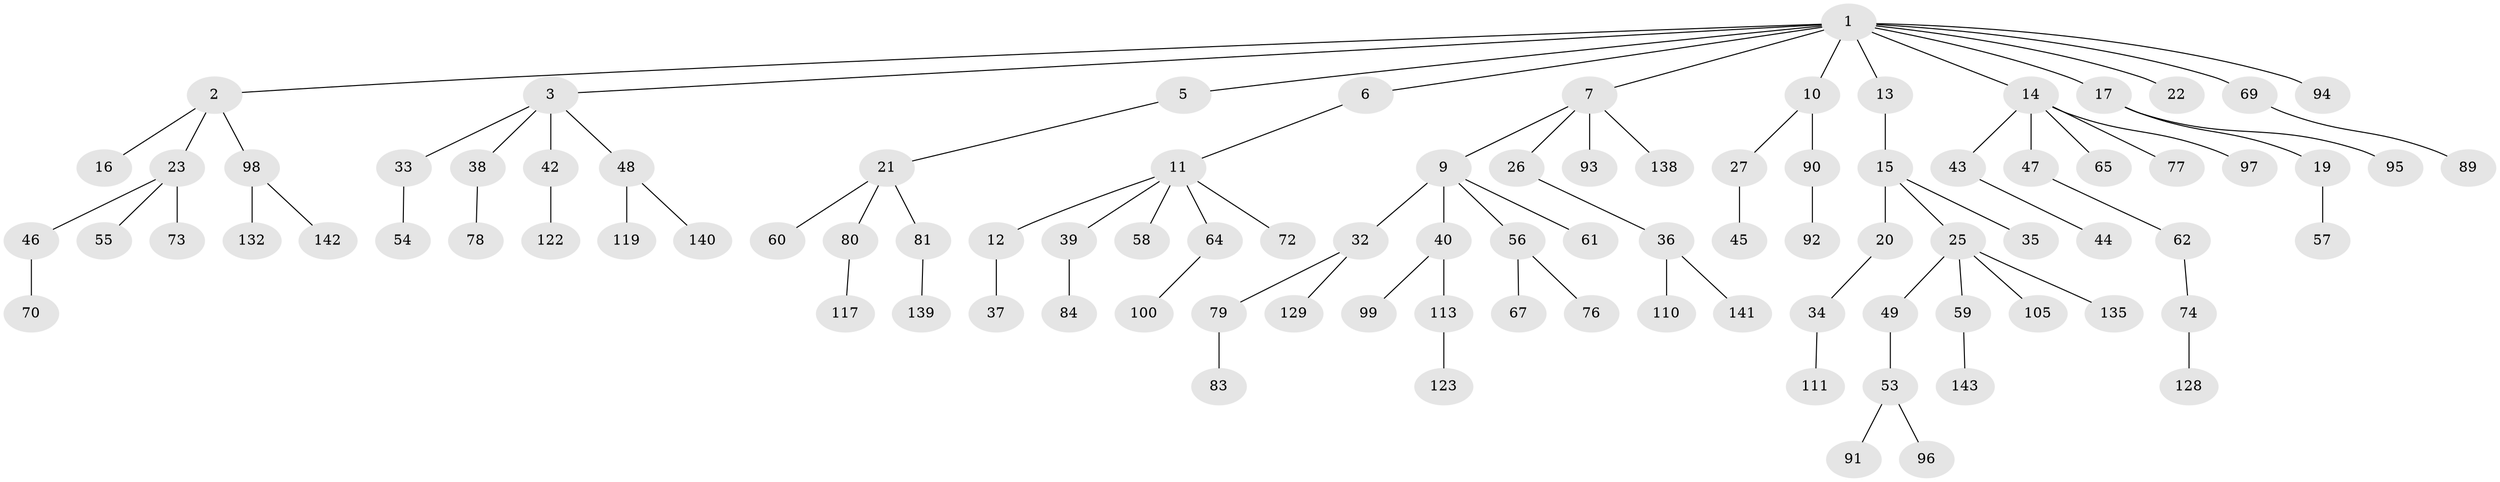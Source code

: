 // original degree distribution, {6: 0.006993006993006993, 4: 0.055944055944055944, 5: 0.027972027972027972, 8: 0.006993006993006993, 2: 0.2867132867132867, 3: 0.16783216783216784, 1: 0.44755244755244755}
// Generated by graph-tools (version 1.1) at 2025/11/02/27/25 16:11:26]
// undirected, 96 vertices, 95 edges
graph export_dot {
graph [start="1"]
  node [color=gray90,style=filled];
  1 [super="+4"];
  2;
  3 [super="+29"];
  5;
  6;
  7 [super="+8"];
  9 [super="+18"];
  10;
  11 [super="+24"];
  12 [super="+116"];
  13;
  14 [super="+31"];
  15 [super="+120"];
  16;
  17;
  19 [super="+41"];
  20;
  21 [super="+28"];
  22 [super="+109"];
  23 [super="+30"];
  25 [super="+51"];
  26;
  27;
  32;
  33 [super="+63"];
  34 [super="+125"];
  35;
  36 [super="+75"];
  37;
  38 [super="+52"];
  39 [super="+108"];
  40 [super="+88"];
  42 [super="+106"];
  43 [super="+50"];
  44;
  45 [super="+136"];
  46 [super="+87"];
  47 [super="+104"];
  48 [super="+103"];
  49;
  53 [super="+71"];
  54;
  55 [super="+126"];
  56;
  57;
  58;
  59 [super="+82"];
  60 [super="+86"];
  61;
  62 [super="+66"];
  64 [super="+131"];
  65;
  67 [super="+68"];
  69;
  70 [super="+127"];
  72;
  73;
  74;
  76 [super="+112"];
  77;
  78 [super="+85"];
  79 [super="+121"];
  80 [super="+101"];
  81;
  83 [super="+133"];
  84;
  89;
  90;
  91 [super="+102"];
  92;
  93;
  94 [super="+137"];
  95 [super="+107"];
  96;
  97;
  98 [super="+118"];
  99 [super="+134"];
  100 [super="+115"];
  105;
  110;
  111 [super="+114"];
  113;
  117;
  119;
  122;
  123 [super="+124"];
  128;
  129 [super="+130"];
  132;
  135;
  138;
  139;
  140;
  141;
  142;
  143;
  1 -- 2;
  1 -- 3;
  1 -- 6;
  1 -- 22;
  1 -- 69;
  1 -- 5;
  1 -- 7;
  1 -- 10;
  1 -- 13;
  1 -- 14;
  1 -- 17;
  1 -- 94;
  2 -- 16;
  2 -- 23;
  2 -- 98;
  3 -- 33;
  3 -- 38;
  3 -- 48;
  3 -- 42;
  5 -- 21;
  6 -- 11;
  7 -- 138;
  7 -- 9;
  7 -- 26;
  7 -- 93;
  9 -- 32;
  9 -- 40;
  9 -- 56;
  9 -- 61;
  10 -- 27;
  10 -- 90;
  11 -- 12;
  11 -- 64;
  11 -- 72;
  11 -- 58;
  11 -- 39;
  12 -- 37;
  13 -- 15;
  14 -- 47;
  14 -- 65;
  14 -- 97;
  14 -- 43;
  14 -- 77;
  15 -- 20;
  15 -- 25;
  15 -- 35;
  17 -- 19;
  17 -- 95;
  19 -- 57;
  20 -- 34;
  21 -- 80;
  21 -- 81;
  21 -- 60;
  23 -- 73;
  23 -- 55;
  23 -- 46;
  25 -- 49;
  25 -- 59;
  25 -- 135;
  25 -- 105;
  26 -- 36;
  27 -- 45;
  32 -- 79;
  32 -- 129;
  33 -- 54;
  34 -- 111;
  36 -- 110;
  36 -- 141;
  38 -- 78;
  39 -- 84;
  40 -- 113;
  40 -- 99;
  42 -- 122;
  43 -- 44;
  46 -- 70;
  47 -- 62;
  48 -- 119;
  48 -- 140;
  49 -- 53;
  53 -- 96;
  53 -- 91;
  56 -- 67;
  56 -- 76;
  59 -- 143;
  62 -- 74;
  64 -- 100;
  69 -- 89;
  74 -- 128;
  79 -- 83;
  80 -- 117;
  81 -- 139;
  90 -- 92;
  98 -- 132;
  98 -- 142;
  113 -- 123;
}
